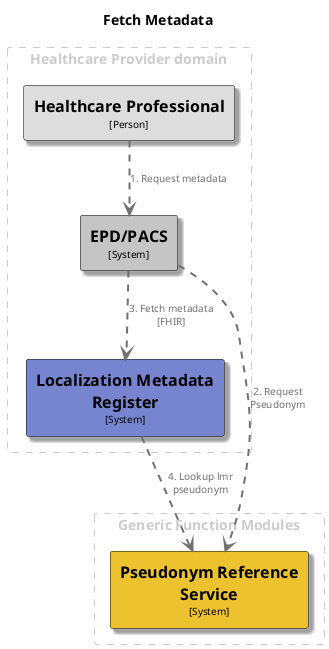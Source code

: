 @startuml
set separator none
title Fetch Metadata

top to bottom direction

skinparam {
  arrowFontSize 10
  defaultTextAlignment center
  wrapWidth 200
  maxMessageSize 100
}

hide stereotype

skinparam rectangle<<EPDPACS>> {
  BackgroundColor #c5c5c5
  FontColor #000000
  BorderColor #000000
  shadowing true
}
skinparam rectangle<<HealthcareProfessional>> {
  BackgroundColor #dddddd
  FontColor #000000
  BorderColor #000000
  shadowing true
}
skinparam rectangle<<LocalizationMetadataRegister>> {
  BackgroundColor #7785d1
  FontColor #000000
  BorderColor #000000
  shadowing true
}
skinparam rectangle<<PseudonymReferenceService>> {
  BackgroundColor #ecc22e
  FontColor #000000
  BorderColor #000000
  shadowing true
}

rectangle "Generic Function Modules" <<group1>> as group1 {
  skinparam RectangleBorderColor<<group1>> #cccccc
  skinparam RectangleFontColor<<group1>> #cccccc
  skinparam RectangleBorderStyle<<group1>> dashed

  rectangle "==Pseudonym Reference Service\n<size:10>[System]</size>" <<PseudonymReferenceService>> as PseudonymReferenceService
}

rectangle "Healthcare Provider domain" <<group2>> as group2 {
  skinparam RectangleBorderColor<<group2>> #cccccc
  skinparam RectangleFontColor<<group2>> #cccccc
  skinparam RectangleBorderStyle<<group2>> dashed

  rectangle "==Localization Metadata Register\n<size:10>[System]</size>" <<LocalizationMetadataRegister>> as LocalizationMetadataRegister
  rectangle "==Healthcare Professional\n<size:10>[Person]</size>" <<HealthcareProfessional>> as HealthcareProfessional
  rectangle "==EPD/PACS\n<size:10>[System]</size>" <<EPDPACS>> as EPDPACS
}

HealthcareProfessional .[#707070,thickness=2].> EPDPACS : "<color:#707070>1. Request metadata"
EPDPACS .[#707070,thickness=2].> PseudonymReferenceService : "<color:#707070>2. Request Pseudonym"
EPDPACS .[#707070,thickness=2].> LocalizationMetadataRegister : "<color:#707070>3. Fetch metadata [FHIR]"
LocalizationMetadataRegister .[#707070,thickness=2].> PseudonymReferenceService : "<color:#707070>4. Lookup lmr pseudonym"
@enduml